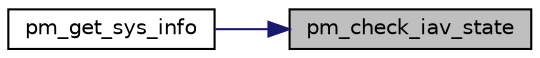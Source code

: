 digraph "pm_check_iav_state"
{
 // INTERACTIVE_SVG=YES
 // LATEX_PDF_SIZE
  bgcolor="transparent";
  edge [fontname="Helvetica",fontsize="10",labelfontname="Helvetica",labelfontsize="10"];
  node [fontname="Helvetica",fontsize="10",shape=record];
  rankdir="RL";
  Node1 [label="pm_check_iav_state",height=0.2,width=0.4,color="black", fillcolor="grey75", style="filled", fontcolor="black",tooltip=" "];
  Node1 -> Node2 [dir="back",color="midnightblue",fontsize="10",style="solid",fontname="Helvetica"];
  Node2 [label="pm_get_sys_info",height=0.2,width=0.4,color="black",URL="$d8/d26/group__PM__FUNCTION__GROUP.html#ga75c53543b745e9883b4fe533179c5c0c",tooltip=" "];
}

